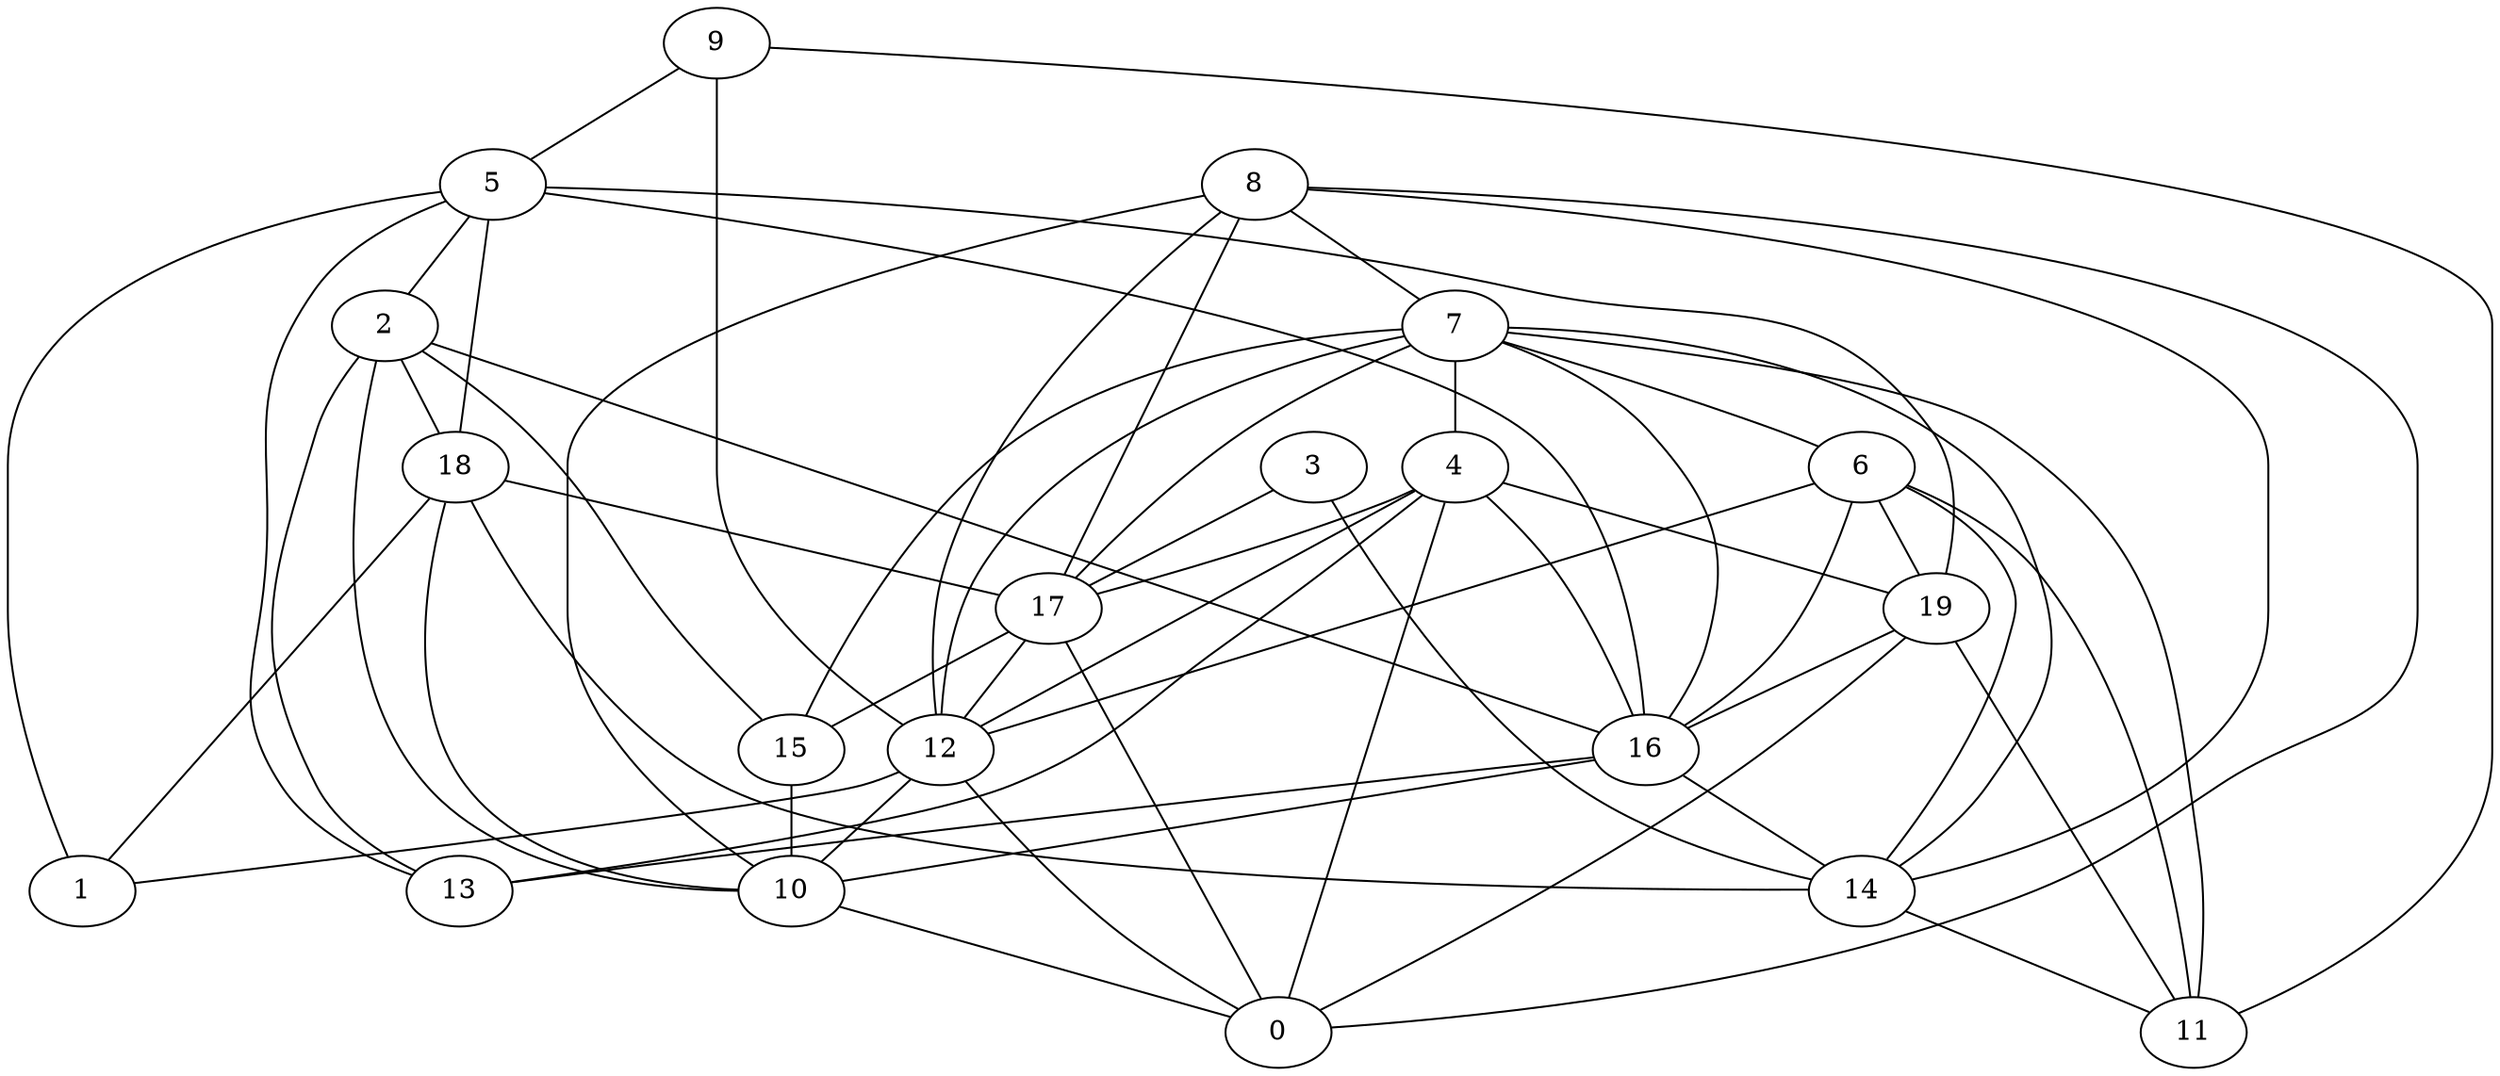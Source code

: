 digraph GG_graph {

subgraph G_graph {
edge [color = black]
"2" -> "13" [dir = none]
"8" -> "10" [dir = none]
"8" -> "12" [dir = none]
"6" -> "12" [dir = none]
"6" -> "19" [dir = none]
"19" -> "11" [dir = none]
"19" -> "0" [dir = none]
"19" -> "16" [dir = none]
"3" -> "17" [dir = none]
"16" -> "14" [dir = none]
"5" -> "1" [dir = none]
"5" -> "19" [dir = none]
"4" -> "13" [dir = none]
"4" -> "19" [dir = none]
"9" -> "12" [dir = none]
"17" -> "12" [dir = none]
"7" -> "15" [dir = none]
"7" -> "4" [dir = none]
"18" -> "14" [dir = none]
"2" -> "18" [dir = none]
"7" -> "16" [dir = none]
"6" -> "11" [dir = none]
"5" -> "13" [dir = none]
"4" -> "0" [dir = none]
"8" -> "0" [dir = none]
"2" -> "16" [dir = none]
"9" -> "11" [dir = none]
"2" -> "15" [dir = none]
"17" -> "15" [dir = none]
"6" -> "14" [dir = none]
"8" -> "14" [dir = none]
"16" -> "10" [dir = none]
"18" -> "1" [dir = none]
"17" -> "0" [dir = none]
"6" -> "16" [dir = none]
"5" -> "16" [dir = none]
"7" -> "12" [dir = none]
"7" -> "14" [dir = none]
"9" -> "5" [dir = none]
"3" -> "14" [dir = none]
"12" -> "10" [dir = none]
"4" -> "16" [dir = none]
"5" -> "18" [dir = none]
"7" -> "17" [dir = none]
"18" -> "17" [dir = none]
"2" -> "10" [dir = none]
"14" -> "11" [dir = none]
"4" -> "17" [dir = none]
"10" -> "0" [dir = none]
"12" -> "1" [dir = none]
"7" -> "6" [dir = none]
"4" -> "12" [dir = none]
"8" -> "7" [dir = none]
"12" -> "0" [dir = none]
"16" -> "13" [dir = none]
"18" -> "10" [dir = none]
"8" -> "17" [dir = none]
"5" -> "2" [dir = none]
"15" -> "10" [dir = none]
"7" -> "11" [dir = none]
}

}

